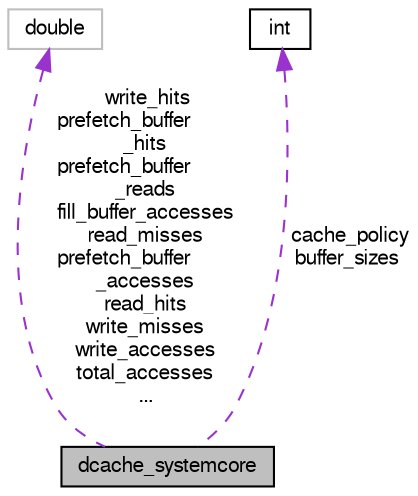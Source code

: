 digraph "dcache_systemcore"
{
  bgcolor="transparent";
  edge [fontname="FreeSans",fontsize="10",labelfontname="FreeSans",labelfontsize="10"];
  node [fontname="FreeSans",fontsize="10",shape=record];
  Node1 [label="dcache_systemcore",height=0.2,width=0.4,color="black", fillcolor="grey75", style="filled", fontcolor="black"];
  Node2 -> Node1 [dir="back",color="darkorchid3",fontsize="10",style="dashed",label=" write_hits\nprefetch_buffer\l_hits\nprefetch_buffer\l_reads\nfill_buffer_accesses\nread_misses\nprefetch_buffer\l_accesses\nread_hits\nwrite_misses\nwrite_accesses\ntotal_accesses\n..." ,fontname="FreeSans"];
  Node2 [label="double",height=0.2,width=0.4,color="grey75"];
  Node3 -> Node1 [dir="back",color="darkorchid3",fontsize="10",style="dashed",label=" cache_policy\nbuffer_sizes" ,fontname="FreeSans"];
  Node3 [label="int",height=0.2,width=0.4,color="black",URL="$classint.html"];
}
